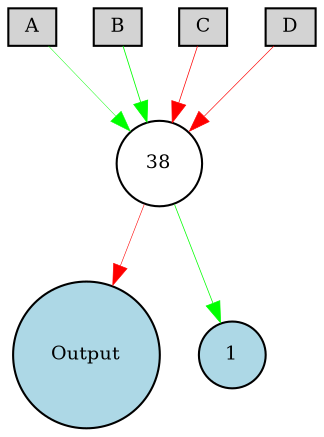 digraph {
	node [fontsize=9 height=0.2 shape=circle width=0.2]
	A [fillcolor=lightgray shape=box style=filled]
	B [fillcolor=lightgray shape=box style=filled]
	C [fillcolor=lightgray shape=box style=filled]
	D [fillcolor=lightgray shape=box style=filled]
	Output [fillcolor=lightblue style=filled]
	1 [fillcolor=lightblue style=filled]
	38 [fillcolor=white style=filled]
	A -> 38 [color=green penwidth=0.2165340823734573 style=solid]
	B -> 38 [color=green penwidth=0.39650541247314697 style=solid]
	C -> 38 [color=red penwidth=0.3470763531508834 style=solid]
	D -> 38 [color=red penwidth=0.310298831784218 style=solid]
	38 -> Output [color=red penwidth=0.2725179103976545 style=solid]
	38 -> 1 [color=green penwidth=0.358390951081218 style=solid]
}
